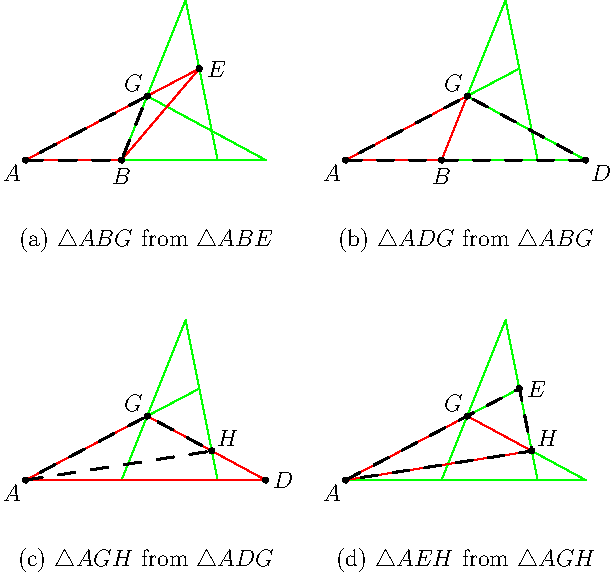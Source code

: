 picture pic1;
currentpicture = pic1;
unitsize(40);

pair A = (0,0);
pair D = (3,0);
pair F = (2,2);

pair B = A+0.4*(D-A);
pair C = A+0.8*(D-A);
pair G = B+0.4*(F-B);
pair E2 = extension(A,G,C,F);
pair H = extension(D,G,C,F);

draw(A--D,p=green);
draw(B--F,p=green);
draw(C--F,p=green);
draw(A--E2,p=green);
draw(D--G,p=green);

draw(A--B--E2--cycle,p=red);
draw(A--B--G--cycle,p=dashed+1);

dot("$A$",A,SW);
dot("$B$",B,S);
dot("$E$",E2,E);
dot("$G$",G,NW);

label("(a) $\triangle ABG$ from $\triangle ABE$",midpoint(A--D)+(0,-1));

picture pic2;
currentpicture = pic2;
unitsize(40);

draw(A--D,p=green);
draw(B--F,p=green);
draw(C--F,p=green);
draw(A--E2,p=green);
draw(D--G,p=green);

draw(A--B--G--cycle,p=red);
draw(A--D--G--cycle,p=dashed+1);

dot("$A$",A,SW);
dot("$B$",B,S);
dot("$D$",D,SE);
dot("$G$",G,NW);

label("(b) $\triangle ADG$ from $\triangle ABG$",midpoint(A--D)+(0,-1));

picture pic3;
currentpicture = pic3;
unitsize(40);

draw(A--D,p=green);
draw(B--F,p=green);
draw(C--F,p=green);
draw(A--E2,p=green);
draw(D--G,p=green);

draw(A--D--G--cycle,p=red);
draw(A--H--G--cycle,p=dashed+1);

dot("$A$",A,SW);
dot("$D$",D,E);
dot("$G$",G,NW);
dot("$H$",H,NE);

label("(c) $\triangle AGH$ from $\triangle ADG$",midpoint(A--D)+(0,-1));

picture pic4;
currentpicture = pic4;
unitsize(40);

draw(A--D,p=green);
draw(B--F,p=green);
draw(C--F,p=green);
draw(A--E2,p=green);
draw(D--G,p=green);

draw(A--H--G--cycle,p=red);
draw(A--E2--H--cycle,p=dashed+1);

dot("$A$",A,SW);
dot("$E$",E2,E);
dot("$G$",G,NW);
dot("$H$",H,NE);

label("(d) $\triangle AEH$ from $\triangle AGH$",midpoint(A--D)+(0,-1));

add(pic3.fit(),(-4,0));
add(pic2.fit(),(0,4));
add(pic1.fit(),(-4,4));

shipout(format="pdf");
